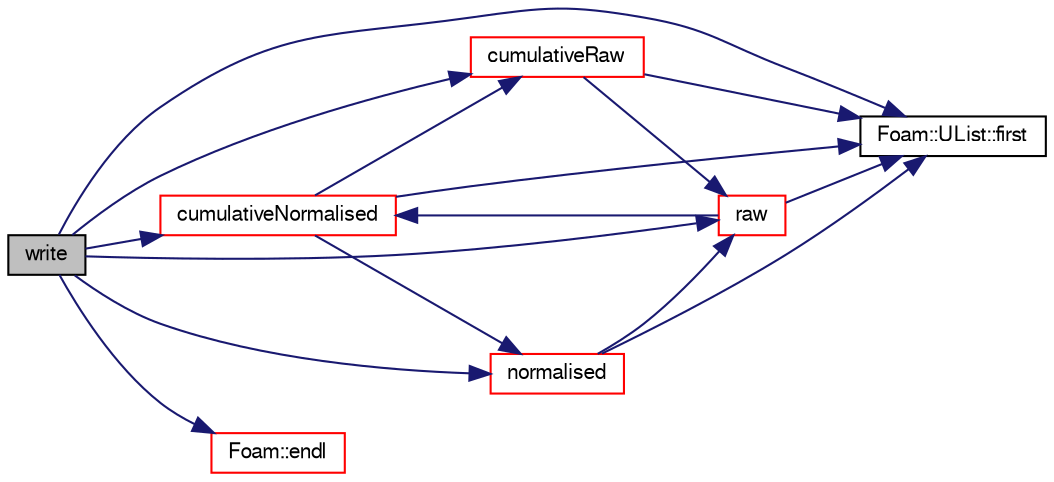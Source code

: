 digraph "write"
{
  bgcolor="transparent";
  edge [fontname="FreeSans",fontsize="10",labelfontname="FreeSans",labelfontsize="10"];
  node [fontname="FreeSans",fontsize="10",shape=record];
  rankdir="LR";
  Node264 [label="write",height=0.2,width=0.4,color="black", fillcolor="grey75", style="filled", fontcolor="black"];
  Node264 -> Node265 [color="midnightblue",fontsize="10",style="solid",fontname="FreeSans"];
  Node265 [label="cumulativeNormalised",height=0.2,width=0.4,color="red",URL="$a25886.html#a11ff6eef0a165a528afd02366ddf85d2",tooltip="Return the cumulative normalised distribution and. "];
  Node265 -> Node268 [color="midnightblue",fontsize="10",style="solid",fontname="FreeSans"];
  Node268 [label="cumulativeRaw",height=0.2,width=0.4,color="red",URL="$a25886.html#af87b4a2d9e4c35e69820b8ff99abaf20",tooltip="Return the cumulative total bin weights and integration. "];
  Node268 -> Node269 [color="midnightblue",fontsize="10",style="solid",fontname="FreeSans"];
  Node269 [label="Foam::UList::first",height=0.2,width=0.4,color="black",URL="$a25698.html#a1c9828bc3de9502754d944c95a2ce0d9",tooltip="Return the first element of the list. "];
  Node268 -> Node270 [color="midnightblue",fontsize="10",style="solid",fontname="FreeSans"];
  Node270 [label="raw",height=0.2,width=0.4,color="red",URL="$a25886.html#afb9d1727043dc3092b95717b885d99cc",tooltip="Return the distribution of the total bin weights. "];
  Node270 -> Node265 [color="midnightblue",fontsize="10",style="solid",fontname="FreeSans"];
  Node270 -> Node269 [color="midnightblue",fontsize="10",style="solid",fontname="FreeSans"];
  Node265 -> Node269 [color="midnightblue",fontsize="10",style="solid",fontname="FreeSans"];
  Node265 -> Node282 [color="midnightblue",fontsize="10",style="solid",fontname="FreeSans"];
  Node282 [label="normalised",height=0.2,width=0.4,color="red",URL="$a25886.html#afca6f7c7669c2f125c5b4760ed9ee1c2",tooltip="Return the normalised distribution (probability density) "];
  Node282 -> Node269 [color="midnightblue",fontsize="10",style="solid",fontname="FreeSans"];
  Node282 -> Node270 [color="midnightblue",fontsize="10",style="solid",fontname="FreeSans"];
  Node264 -> Node268 [color="midnightblue",fontsize="10",style="solid",fontname="FreeSans"];
  Node264 -> Node284 [color="midnightblue",fontsize="10",style="solid",fontname="FreeSans"];
  Node284 [label="Foam::endl",height=0.2,width=0.4,color="red",URL="$a21124.html#a2db8fe02a0d3909e9351bb4275b23ce4",tooltip="Add newline and flush stream. "];
  Node264 -> Node269 [color="midnightblue",fontsize="10",style="solid",fontname="FreeSans"];
  Node264 -> Node282 [color="midnightblue",fontsize="10",style="solid",fontname="FreeSans"];
  Node264 -> Node270 [color="midnightblue",fontsize="10",style="solid",fontname="FreeSans"];
}
